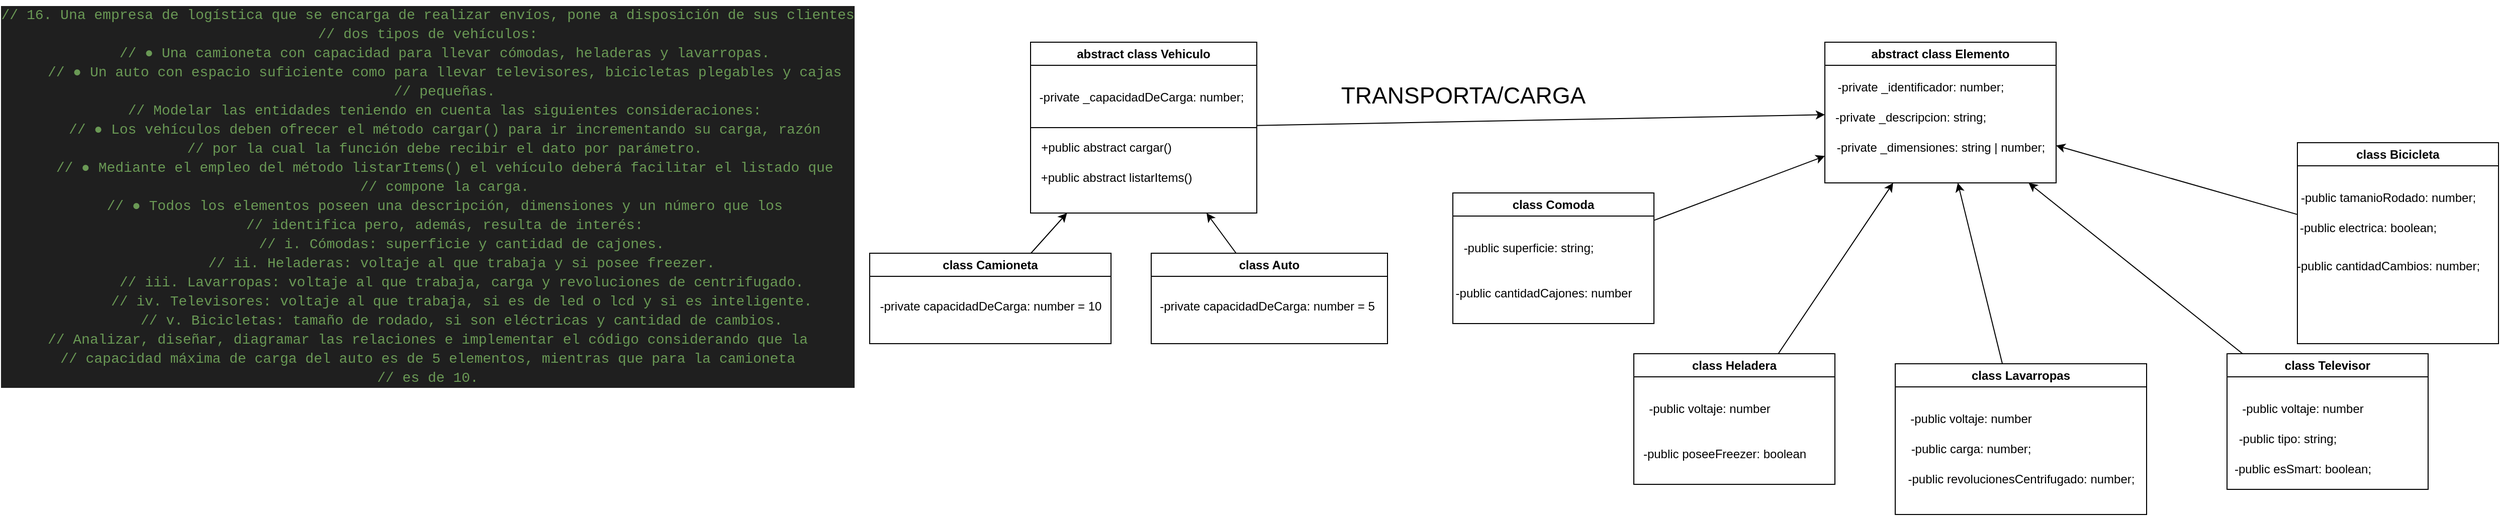 <mxfile>
    <diagram id="bSgHyDToWagq5SatgIj_" name="Page-1">
        <mxGraphModel dx="1864" dy="1904" grid="1" gridSize="10" guides="1" tooltips="1" connect="1" arrows="1" fold="1" page="1" pageScale="1" pageWidth="850" pageHeight="1100" math="0" shadow="0">
            <root>
                <mxCell id="0"/>
                <mxCell id="1" parent="0"/>
                <mxCell id="2" value="&lt;div style=&quot;color: rgb(204, 204, 204); background-color: rgb(31, 31, 31); font-family: Consolas, &amp;quot;Courier New&amp;quot;, monospace; font-size: 14px; line-height: 19px; white-space-collapse: preserve;&quot;&gt;&lt;div&gt;&lt;span style=&quot;color: #6a9955;&quot;&gt;// 16. Una empresa de logística que se encarga de realizar envíos, pone a disposición de sus clientes&lt;/span&gt;&lt;/div&gt;&lt;div&gt;&lt;span style=&quot;color: #6a9955;&quot;&gt;// dos tipos de vehículos:&lt;/span&gt;&lt;/div&gt;&lt;div&gt;&lt;span style=&quot;color: #cccccc;&quot;&gt;&amp;nbsp; &amp;nbsp; &lt;/span&gt;&lt;span style=&quot;color: #6a9955;&quot;&gt;// ● Una camioneta con capacidad para llevar cómodas, heladeras y lavarropas.&lt;/span&gt;&lt;/div&gt;&lt;div&gt;&lt;span style=&quot;color: #cccccc;&quot;&gt;&amp;nbsp; &amp;nbsp; &lt;/span&gt;&lt;span style=&quot;color: #6a9955;&quot;&gt;// ● Un auto con espacio suficiente como para llevar televisores, bicicletas plegables y cajas&lt;/span&gt;&lt;/div&gt;&lt;div&gt;&lt;span style=&quot;color: #cccccc;&quot;&gt;&amp;nbsp; &amp;nbsp; &lt;/span&gt;&lt;span style=&quot;color: #6a9955;&quot;&gt;// pequeñas.&lt;/span&gt;&lt;/div&gt;&lt;div&gt;&lt;span style=&quot;color: #cccccc;&quot;&gt;&amp;nbsp; &amp;nbsp; &lt;/span&gt;&lt;span style=&quot;color: #6a9955;&quot;&gt;// Modelar las entidades teniendo en cuenta las siguientes consideraciones:&lt;/span&gt;&lt;/div&gt;&lt;div&gt;&lt;span style=&quot;color: #cccccc;&quot;&gt;&amp;nbsp; &amp;nbsp; &lt;/span&gt;&lt;span style=&quot;color: #6a9955;&quot;&gt;// ● Los vehículos deben ofrecer el método cargar() para ir incrementando su carga, razón&lt;/span&gt;&lt;/div&gt;&lt;div&gt;&lt;span style=&quot;color: #cccccc;&quot;&gt;&amp;nbsp; &amp;nbsp; &lt;/span&gt;&lt;span style=&quot;color: #6a9955;&quot;&gt;// por la cual la función debe recibir el dato por parámetro.&lt;/span&gt;&lt;/div&gt;&lt;div&gt;&lt;span style=&quot;color: #cccccc;&quot;&gt;&amp;nbsp; &amp;nbsp; &lt;/span&gt;&lt;span style=&quot;color: #6a9955;&quot;&gt;// ● Mediante el empleo del método listarItems() el vehículo deberá facilitar el listado que&lt;/span&gt;&lt;/div&gt;&lt;div&gt;&lt;span style=&quot;color: #cccccc;&quot;&gt;&amp;nbsp; &amp;nbsp; &lt;/span&gt;&lt;span style=&quot;color: #6a9955;&quot;&gt;// compone la carga.&lt;/span&gt;&lt;/div&gt;&lt;div&gt;&lt;span style=&quot;color: #cccccc;&quot;&gt;&amp;nbsp; &amp;nbsp; &lt;/span&gt;&lt;span style=&quot;color: #6a9955;&quot;&gt;// ● Todos los elementos poseen una descripción, dimensiones y un número que los&lt;/span&gt;&lt;/div&gt;&lt;div&gt;&lt;span style=&quot;color: #cccccc;&quot;&gt;&amp;nbsp; &amp;nbsp; &lt;/span&gt;&lt;span style=&quot;color: #6a9955;&quot;&gt;// identifica pero, además, resulta de interés:&lt;/span&gt;&lt;/div&gt;&lt;div&gt;&lt;span style=&quot;color: #cccccc;&quot;&gt;&amp;nbsp; &amp;nbsp; &amp;nbsp; &amp;nbsp; &lt;/span&gt;&lt;span style=&quot;color: #6a9955;&quot;&gt;// i. Cómodas: superficie y cantidad de cajones.&lt;/span&gt;&lt;/div&gt;&lt;div&gt;&lt;span style=&quot;color: #cccccc;&quot;&gt;&amp;nbsp; &amp;nbsp; &amp;nbsp; &amp;nbsp; &lt;/span&gt;&lt;span style=&quot;color: #6a9955;&quot;&gt;// ii. Heladeras: voltaje al que trabaja y si posee freezer.&lt;/span&gt;&lt;/div&gt;&lt;div&gt;&lt;span style=&quot;color: #cccccc;&quot;&gt;&amp;nbsp; &amp;nbsp; &amp;nbsp; &amp;nbsp; &lt;/span&gt;&lt;span style=&quot;color: #6a9955;&quot;&gt;// iii. Lavarropas: voltaje al que trabaja, carga y revoluciones de centrifugado.&lt;/span&gt;&lt;/div&gt;&lt;div&gt;&lt;span style=&quot;color: #cccccc;&quot;&gt;&amp;nbsp; &amp;nbsp; &amp;nbsp; &amp;nbsp; &lt;/span&gt;&lt;span style=&quot;color: #6a9955;&quot;&gt;// iv. Televisores: voltaje al que trabaja, si es de led o lcd y si es inteligente.&lt;/span&gt;&lt;/div&gt;&lt;div&gt;&lt;span style=&quot;color: #cccccc;&quot;&gt;&amp;nbsp; &amp;nbsp; &amp;nbsp; &amp;nbsp; &lt;/span&gt;&lt;span style=&quot;color: #6a9955;&quot;&gt;// v. Bicicletas: tamaño de rodado, si son eléctricas y cantidad de cambios.&lt;/span&gt;&lt;/div&gt;&lt;div&gt;&lt;span style=&quot;color: #6a9955;&quot;&gt;// Analizar, diseñar, diagramar las relaciones e implementar el código considerando que la&lt;/span&gt;&lt;/div&gt;&lt;div&gt;&lt;span style=&quot;color: #6a9955;&quot;&gt;// capacidad máxima de carga del auto es de 5 elementos, mientras que para la camioneta&lt;/span&gt;&lt;/div&gt;&lt;div&gt;&lt;span style=&quot;color: #6a9955;&quot;&gt;// es de 10.&lt;/span&gt;&lt;/div&gt;&lt;/div&gt;" style="text;html=1;align=center;verticalAlign=middle;resizable=0;points=[];autosize=1;strokeColor=none;fillColor=none;" parent="1" vertex="1">
                    <mxGeometry x="-130" y="-72" width="800" height="390" as="geometry"/>
                </mxCell>
                <mxCell id="54" style="edgeStyle=none;html=1;" parent="1" source="3" target="20" edge="1">
                    <mxGeometry relative="1" as="geometry"/>
                </mxCell>
                <mxCell id="3" value="abstract class Vehiculo" style="swimlane;whiteSpace=wrap;html=1;" parent="1" vertex="1">
                    <mxGeometry x="870" y="-30" width="225" height="170" as="geometry"/>
                </mxCell>
                <mxCell id="4" value="+public abstract listarItems()" style="text;html=1;align=center;verticalAlign=middle;resizable=0;points=[];autosize=1;strokeColor=none;fillColor=none;" parent="3" vertex="1">
                    <mxGeometry y="120" width="170" height="30" as="geometry"/>
                </mxCell>
                <mxCell id="6" value="+public abstract cargar()" style="text;html=1;align=center;verticalAlign=middle;resizable=0;points=[];autosize=1;strokeColor=none;fillColor=none;" parent="3" vertex="1">
                    <mxGeometry y="90" width="150" height="30" as="geometry"/>
                </mxCell>
                <mxCell id="16" value="-private _capacidadDeCarga: number;" style="text;html=1;align=center;verticalAlign=middle;resizable=0;points=[];autosize=1;strokeColor=none;fillColor=none;" parent="3" vertex="1">
                    <mxGeometry x="-5" y="40" width="230" height="30" as="geometry"/>
                </mxCell>
                <mxCell id="24" value="" style="endArrow=none;html=1;exitX=0;exitY=0.5;exitDx=0;exitDy=0;" parent="3" source="3" edge="1">
                    <mxGeometry width="50" height="50" relative="1" as="geometry">
                        <mxPoint x="175" y="130" as="sourcePoint"/>
                        <mxPoint x="225" y="85" as="targetPoint"/>
                        <Array as="points"/>
                    </mxGeometry>
                </mxCell>
                <mxCell id="18" style="edgeStyle=none;html=1;" parent="1" source="7" target="3" edge="1">
                    <mxGeometry relative="1" as="geometry"/>
                </mxCell>
                <mxCell id="7" value="class Camioneta" style="swimlane;whiteSpace=wrap;html=1;" parent="1" vertex="1">
                    <mxGeometry x="710" y="180" width="240" height="90" as="geometry"/>
                </mxCell>
                <mxCell id="13" value="-private capacidadDeCarga: number = 10" style="text;html=1;align=center;verticalAlign=middle;resizable=0;points=[];autosize=1;strokeColor=none;fillColor=none;" parent="7" vertex="1">
                    <mxGeometry y="38" width="240" height="30" as="geometry"/>
                </mxCell>
                <mxCell id="17" style="edgeStyle=none;html=1;" parent="1" source="10" target="3" edge="1">
                    <mxGeometry relative="1" as="geometry"/>
                </mxCell>
                <mxCell id="10" value="class Auto" style="swimlane;whiteSpace=wrap;html=1;" parent="1" vertex="1">
                    <mxGeometry x="990" y="180" width="235" height="90" as="geometry"/>
                </mxCell>
                <mxCell id="14" value="-private capacidadDeCarga: number = 5" style="text;html=1;align=center;verticalAlign=middle;resizable=0;points=[];autosize=1;strokeColor=none;fillColor=none;" parent="10" vertex="1">
                    <mxGeometry x="-5" y="38" width="240" height="30" as="geometry"/>
                </mxCell>
                <mxCell id="20" value="abstract class Elemento" style="swimlane;whiteSpace=wrap;html=1;" parent="1" vertex="1">
                    <mxGeometry x="1660" y="-30" width="230" height="140" as="geometry"/>
                </mxCell>
                <mxCell id="21" value="-private _descripcion: string;" style="text;html=1;align=center;verticalAlign=middle;resizable=0;points=[];autosize=1;strokeColor=none;fillColor=none;" parent="20" vertex="1">
                    <mxGeometry y="60" width="170" height="30" as="geometry"/>
                </mxCell>
                <mxCell id="22" value="-private _identificador: number;" style="text;html=1;align=center;verticalAlign=middle;resizable=0;points=[];autosize=1;strokeColor=none;fillColor=none;" parent="20" vertex="1">
                    <mxGeometry y="30" width="190" height="30" as="geometry"/>
                </mxCell>
                <mxCell id="25" value="-private _dimensiones: string | number;" style="text;html=1;align=center;verticalAlign=middle;resizable=0;points=[];autosize=1;strokeColor=none;fillColor=none;" parent="20" vertex="1">
                    <mxGeometry y="90" width="230" height="30" as="geometry"/>
                </mxCell>
                <mxCell id="29" style="edgeStyle=none;html=1;" parent="1" source="26" target="20" edge="1">
                    <mxGeometry relative="1" as="geometry"/>
                </mxCell>
                <mxCell id="26" value="class Comoda" style="swimlane;whiteSpace=wrap;html=1;" parent="1" vertex="1">
                    <mxGeometry x="1290" y="120" width="200" height="130" as="geometry"/>
                </mxCell>
                <mxCell id="27" value="-public superficie: string;" style="text;html=1;align=center;verticalAlign=middle;resizable=0;points=[];autosize=1;strokeColor=none;fillColor=none;" parent="26" vertex="1">
                    <mxGeometry y="40" width="150" height="30" as="geometry"/>
                </mxCell>
                <mxCell id="28" value="-public cantidadCajones: number" style="text;html=1;align=center;verticalAlign=middle;resizable=0;points=[];autosize=1;strokeColor=none;fillColor=none;" parent="26" vertex="1">
                    <mxGeometry x="-10" y="85" width="200" height="30" as="geometry"/>
                </mxCell>
                <mxCell id="33" style="edgeStyle=none;html=1;" parent="1" source="30" target="20" edge="1">
                    <mxGeometry relative="1" as="geometry"/>
                </mxCell>
                <mxCell id="30" value="class Heladera" style="swimlane;whiteSpace=wrap;html=1;" parent="1" vertex="1">
                    <mxGeometry x="1470" y="280" width="200" height="130" as="geometry"/>
                </mxCell>
                <mxCell id="31" value="-public voltaje: number" style="text;html=1;align=center;verticalAlign=middle;resizable=0;points=[];autosize=1;strokeColor=none;fillColor=none;" parent="30" vertex="1">
                    <mxGeometry x="5" y="40" width="140" height="30" as="geometry"/>
                </mxCell>
                <mxCell id="32" value="-public poseeFreezer: boolean" style="text;html=1;align=center;verticalAlign=middle;resizable=0;points=[];autosize=1;strokeColor=none;fillColor=none;" parent="30" vertex="1">
                    <mxGeometry x="-5" y="85" width="190" height="30" as="geometry"/>
                </mxCell>
                <mxCell id="38" style="edgeStyle=none;html=1;" parent="1" source="34" target="20" edge="1">
                    <mxGeometry relative="1" as="geometry"/>
                </mxCell>
                <mxCell id="34" value="class Lavarropas" style="swimlane;whiteSpace=wrap;html=1;" parent="1" vertex="1">
                    <mxGeometry x="1730" y="290" width="250" height="150" as="geometry"/>
                </mxCell>
                <mxCell id="35" value="-public voltaje: number" style="text;html=1;align=center;verticalAlign=middle;resizable=0;points=[];autosize=1;strokeColor=none;fillColor=none;" parent="34" vertex="1">
                    <mxGeometry x="5" y="40" width="140" height="30" as="geometry"/>
                </mxCell>
                <mxCell id="36" value="-public carga: number;" style="text;html=1;align=center;verticalAlign=middle;resizable=0;points=[];autosize=1;strokeColor=none;fillColor=none;" parent="34" vertex="1">
                    <mxGeometry x="5" y="70" width="140" height="30" as="geometry"/>
                </mxCell>
                <mxCell id="37" value="-public revolucionesCentrifugado: number;" style="text;html=1;align=center;verticalAlign=middle;resizable=0;points=[];autosize=1;strokeColor=none;fillColor=none;" parent="34" vertex="1">
                    <mxGeometry y="100" width="250" height="30" as="geometry"/>
                </mxCell>
                <mxCell id="43" style="edgeStyle=none;html=1;" parent="1" source="39" target="20" edge="1">
                    <mxGeometry relative="1" as="geometry"/>
                </mxCell>
                <mxCell id="39" value="class Televisor" style="swimlane;whiteSpace=wrap;html=1;" parent="1" vertex="1">
                    <mxGeometry x="2060" y="280" width="200" height="135" as="geometry"/>
                </mxCell>
                <mxCell id="40" value="-public voltaje: number" style="text;html=1;align=center;verticalAlign=middle;resizable=0;points=[];autosize=1;strokeColor=none;fillColor=none;" parent="39" vertex="1">
                    <mxGeometry x="5" y="40" width="140" height="30" as="geometry"/>
                </mxCell>
                <mxCell id="41" value="-public tipo: string;" style="text;html=1;align=center;verticalAlign=middle;resizable=0;points=[];autosize=1;strokeColor=none;fillColor=none;" parent="39" vertex="1">
                    <mxGeometry y="70" width="120" height="30" as="geometry"/>
                </mxCell>
                <mxCell id="42" value="-public esSmart: boolean;" style="text;html=1;align=center;verticalAlign=middle;resizable=0;points=[];autosize=1;strokeColor=none;fillColor=none;" parent="39" vertex="1">
                    <mxGeometry x="-5" y="100" width="160" height="30" as="geometry"/>
                </mxCell>
                <mxCell id="52" style="edgeStyle=none;html=1;" parent="1" source="44" target="20" edge="1">
                    <mxGeometry relative="1" as="geometry"/>
                </mxCell>
                <mxCell id="44" value="class Bicicleta" style="swimlane;whiteSpace=wrap;html=1;" parent="1" vertex="1">
                    <mxGeometry x="2130" y="70" width="200" height="200" as="geometry"/>
                </mxCell>
                <mxCell id="46" value="-public tamanioRodado: number;" style="text;html=1;align=center;verticalAlign=middle;resizable=0;points=[];autosize=1;strokeColor=none;fillColor=none;" parent="44" vertex="1">
                    <mxGeometry x="-10" y="40" width="200" height="30" as="geometry"/>
                </mxCell>
                <mxCell id="47" value="-public electrica: boolean;" style="text;html=1;align=center;verticalAlign=middle;resizable=0;points=[];autosize=1;strokeColor=none;fillColor=none;" parent="44" vertex="1">
                    <mxGeometry x="-10" y="70" width="160" height="30" as="geometry"/>
                </mxCell>
                <mxCell id="48" value="-public cantidadCambios: number;" style="text;html=1;align=center;verticalAlign=middle;resizable=0;points=[];autosize=1;strokeColor=none;fillColor=none;" parent="44" vertex="1">
                    <mxGeometry x="-15" y="108" width="210" height="30" as="geometry"/>
                </mxCell>
                <mxCell id="55" value="&lt;font style=&quot;font-size: 23px;&quot;&gt;TRANSPORTA/CARGA&lt;/font&gt;" style="text;html=1;align=center;verticalAlign=middle;resizable=0;points=[];autosize=1;strokeColor=none;fillColor=none;" parent="1" vertex="1">
                    <mxGeometry x="1165" y="3" width="270" height="40" as="geometry"/>
                </mxCell>
            </root>
        </mxGraphModel>
    </diagram>
</mxfile>